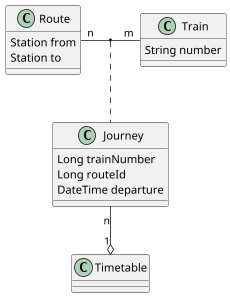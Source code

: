 @startuml
'https://plantuml.com/class-diagram

scale 0.8

/'
 Systembeschreibung, z.B.:
  - "Der Fahrplan enthält alle geplanten Zugfahrten ..."
  - "Eine Planfahrt definiert, welcher Zug wann und von wo nach wo fährt ..."
'/

class Train       /' Zug        '/
{
  String number
}
class Route       /' Strecke    '/
{
  Station from
  Station to
}
class Timetable   /' Fahrplan   '/
class Journey     /' (Zug)Fahrt '/
{
  Long trainNumber
  Long routeId
  DateTime departure
}

Route          "n" -    "m"   Train
(Route,Train)      ..         Journey
Journey        "n" --o  "1"   Timetable

@enduml